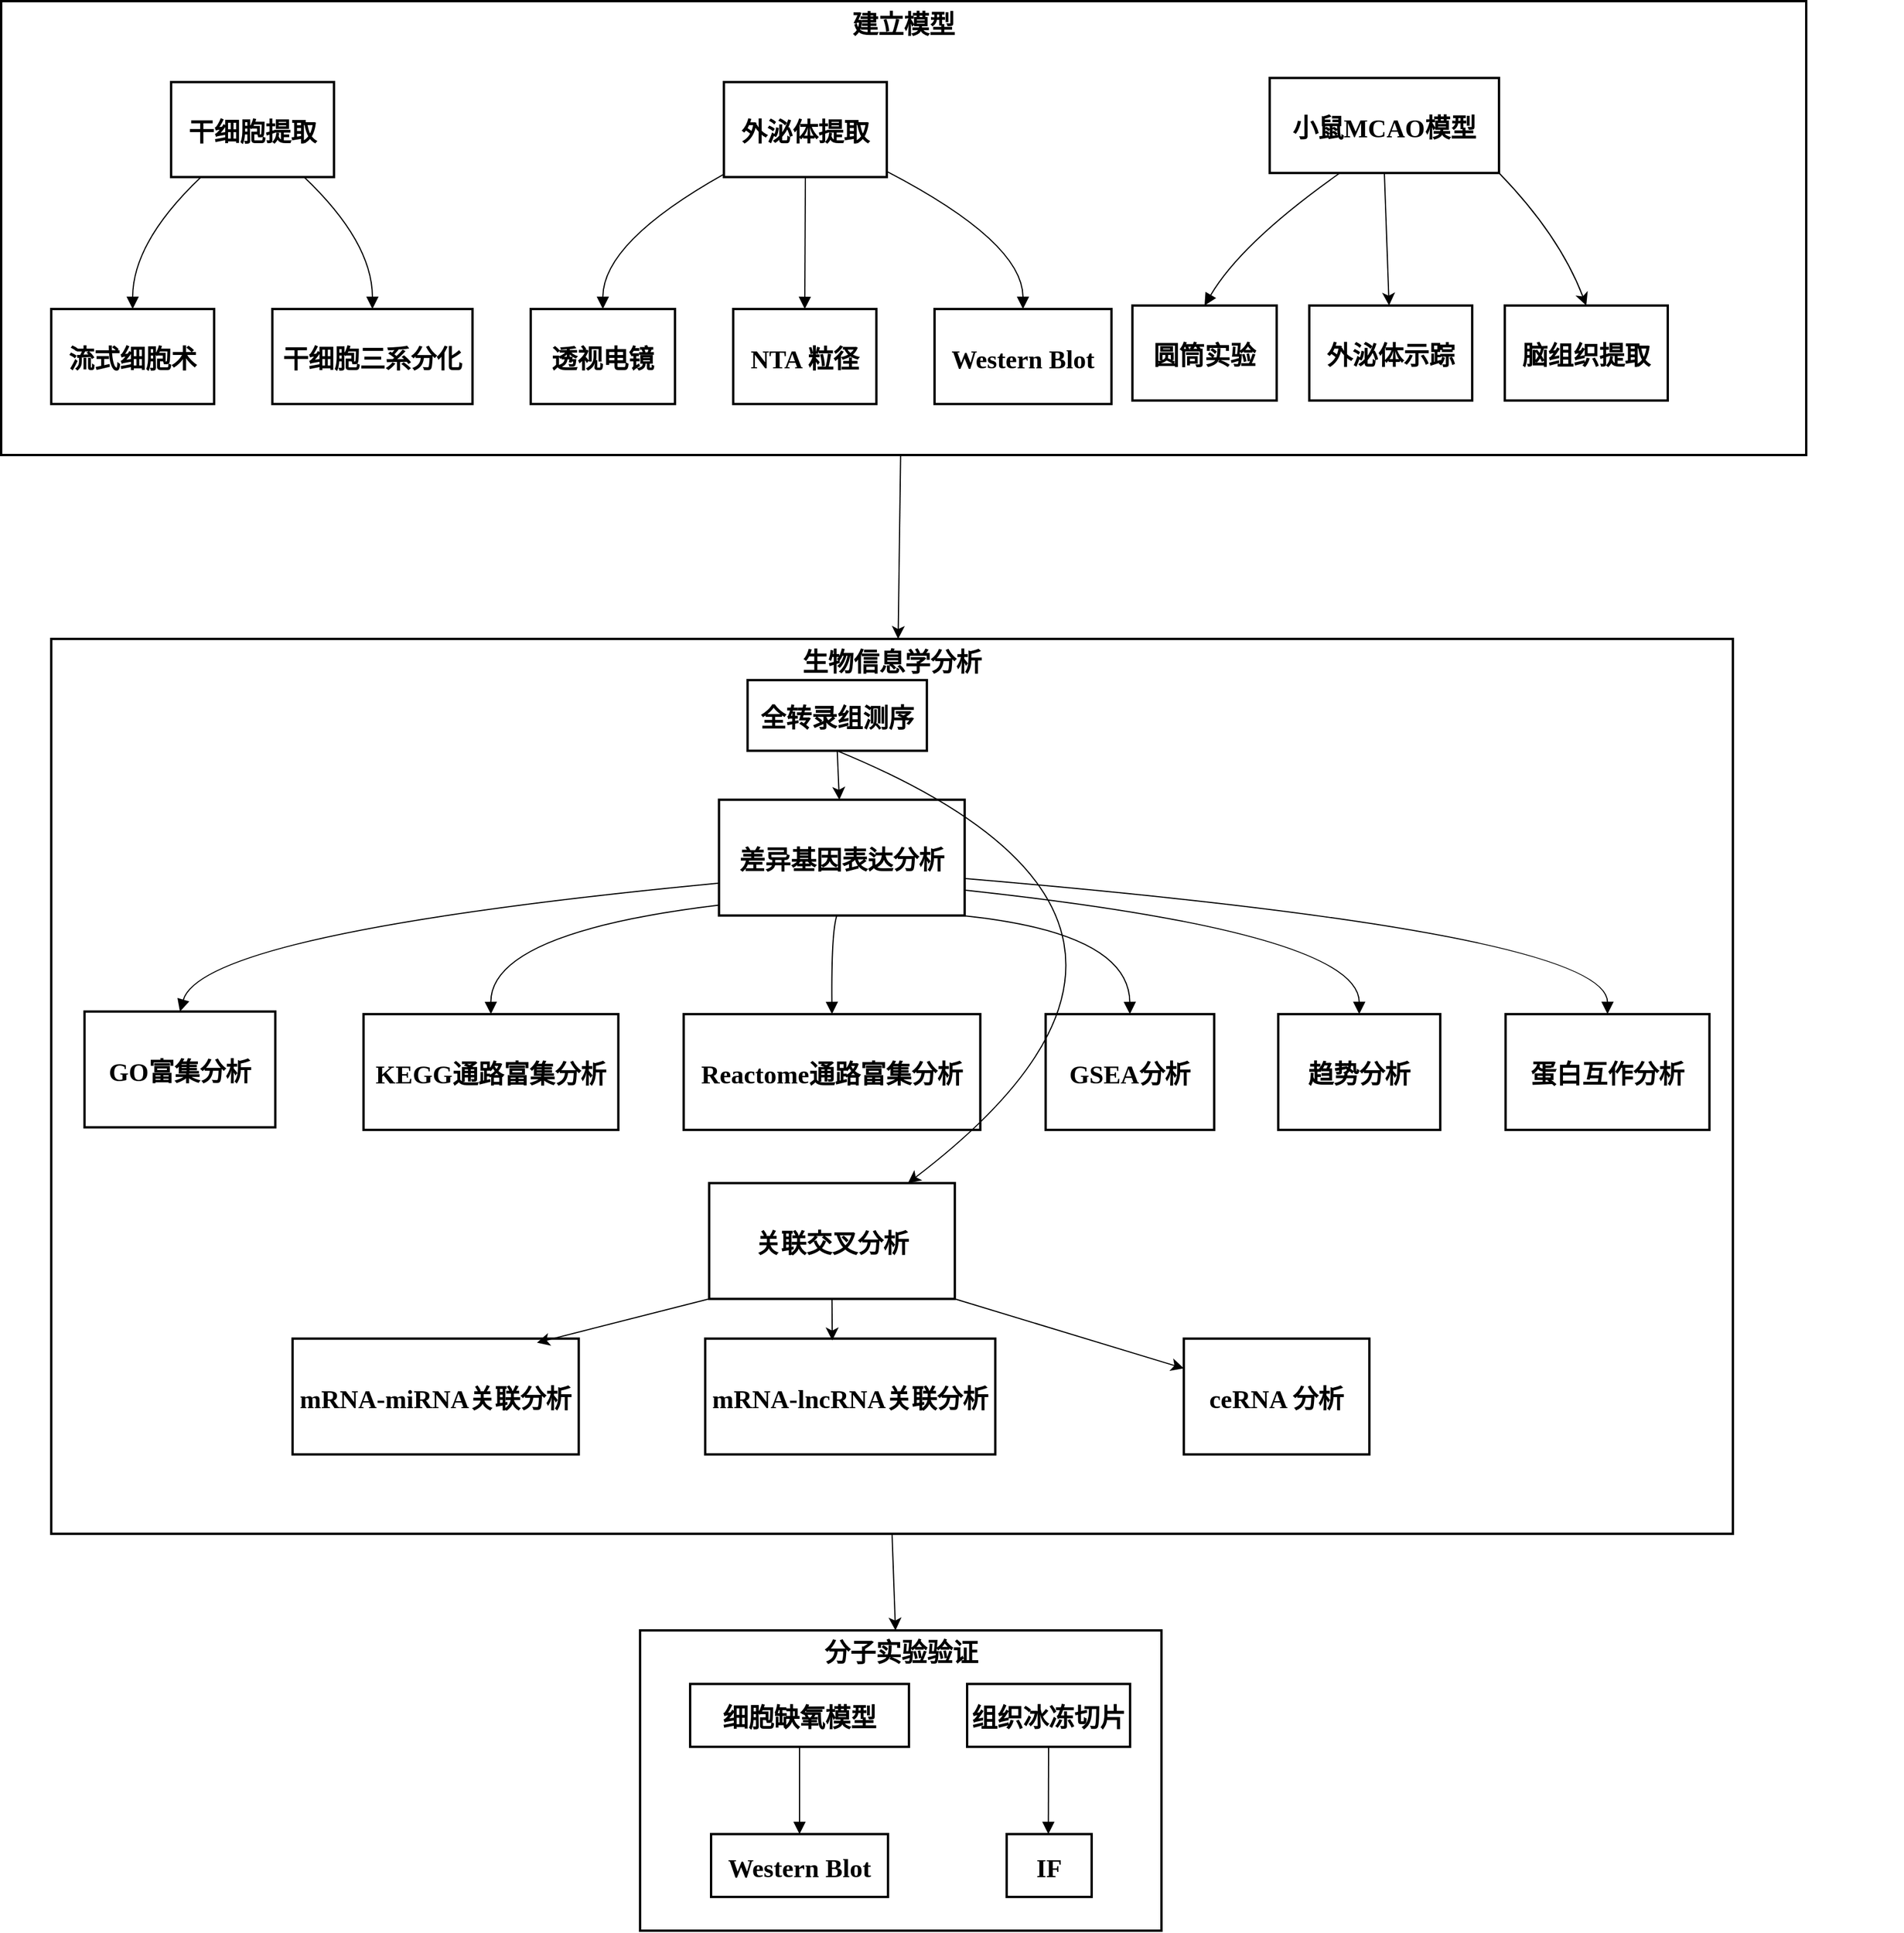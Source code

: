 <mxfile version="26.1.1">
  <diagram name="Page-1" id="F5ouORoxrRzBRyUPlKuT">
    <mxGraphModel dx="1096" dy="1670" grid="0" gridSize="10" guides="1" tooltips="1" connect="1" arrows="1" fold="1" page="0" pageScale="1" pageWidth="850" pageHeight="1100" math="0" shadow="0">
      <root>
        <mxCell id="0" />
        <mxCell id="1" parent="0" />
        <mxCell id="O1s_TTARKZEu_721vIBI-74" value="" style="group;fontFamily=Times New Roman;fontStyle=1;fontSize=22;" vertex="1" connectable="0" parent="1">
          <mxGeometry x="829" y="677" width="1591" height="775" as="geometry" />
        </mxCell>
        <mxCell id="O1s_TTARKZEu_721vIBI-8" value="生物信息学分析" style="strokeWidth=2;verticalAlign=top;container=0;fontFamily=Times New Roman;fontStyle=1;fontSize=22;" vertex="1" parent="O1s_TTARKZEu_721vIBI-74">
          <mxGeometry width="1445" height="769" as="geometry" />
        </mxCell>
        <mxCell id="O1s_TTARKZEu_721vIBI-9" value="差异基因表达分析" style="strokeWidth=2;fontFamily=Times New Roman;fontStyle=1;fontSize=22;" vertex="1" parent="O1s_TTARKZEu_721vIBI-74">
          <mxGeometry x="573.791" y="138.219" width="211.085" height="99.488" as="geometry" />
        </mxCell>
        <mxCell id="O1s_TTARKZEu_721vIBI-10" value="GO富集分析" style="strokeWidth=2;fontFamily=Times New Roman;fontStyle=1;fontSize=22;" vertex="1" parent="O1s_TTARKZEu_721vIBI-74">
          <mxGeometry x="28.637" y="320.216" width="163.928" height="99.488" as="geometry" />
        </mxCell>
        <mxCell id="O1s_TTARKZEu_721vIBI-11" value="KEGG通路富集分析" style="strokeWidth=2;fontFamily=Times New Roman;fontStyle=1;fontSize=22;" vertex="1" parent="O1s_TTARKZEu_721vIBI-74">
          <mxGeometry x="268.348" y="322.416" width="218.945" height="99.488" as="geometry" />
        </mxCell>
        <mxCell id="O1s_TTARKZEu_721vIBI-12" value="Reactome通路富集分析" style="strokeWidth=2;fontFamily=Times New Roman;fontStyle=1;fontSize=22;" vertex="1" parent="O1s_TTARKZEu_721vIBI-74">
          <mxGeometry x="543.433" y="322.416" width="254.874" height="99.488" as="geometry" />
        </mxCell>
        <mxCell id="O1s_TTARKZEu_721vIBI-13" value="GSEA分析" style="strokeWidth=2;fontFamily=Times New Roman;fontStyle=1;fontSize=22;" vertex="1" parent="O1s_TTARKZEu_721vIBI-74">
          <mxGeometry x="854.447" y="322.416" width="144.841" height="99.488" as="geometry" />
        </mxCell>
        <mxCell id="O1s_TTARKZEu_721vIBI-14" value="趋势分析" style="strokeWidth=2;fontFamily=Times New Roman;fontStyle=1;fontSize=22;" vertex="1" parent="O1s_TTARKZEu_721vIBI-74">
          <mxGeometry x="1054.304" y="322.416" width="139.227" height="99.488" as="geometry" />
        </mxCell>
        <mxCell id="O1s_TTARKZEu_721vIBI-15" value="蛋白互作分析" style="strokeWidth=2;fontFamily=Times New Roman;fontStyle=1;fontSize=22;" vertex="1" parent="O1s_TTARKZEu_721vIBI-74">
          <mxGeometry x="1249.67" y="322.416" width="175.156" height="99.488" as="geometry" />
        </mxCell>
        <mxCell id="O1s_TTARKZEu_721vIBI-16" value="mRNA-miRNA关联分析" style="strokeWidth=2;fontFamily=Times New Roman;fontStyle=1;fontSize=22;" vertex="1" parent="O1s_TTARKZEu_721vIBI-74">
          <mxGeometry x="207.392" y="601.264" width="245.892" height="99.488" as="geometry" />
        </mxCell>
        <mxCell id="O1s_TTARKZEu_721vIBI-17" value="mRNA-lncRNA关联分析" style="strokeWidth=2;fontFamily=Times New Roman;fontStyle=1;fontSize=22;" vertex="1" parent="O1s_TTARKZEu_721vIBI-74">
          <mxGeometry x="561.938" y="601.264" width="249.26" height="99.488" as="geometry" />
        </mxCell>
        <mxCell id="O1s_TTARKZEu_721vIBI-18" value="ceRNA 分析" style="strokeWidth=2;fontFamily=Times New Roman;fontStyle=1;fontSize=22;" vertex="1" parent="O1s_TTARKZEu_721vIBI-74">
          <mxGeometry x="973.191" y="601.269" width="159.437" height="99.488" as="geometry" />
        </mxCell>
        <mxCell id="O1s_TTARKZEu_721vIBI-19" value="" style="curved=1;startArrow=none;endArrow=block;exitX=0;exitY=0.72;entryX=0.5;entryY=-0.01;rounded=0;fontSize=22;startSize=8;endSize=8;fontFamily=Times New Roman;fontStyle=1" edge="1" parent="O1s_TTARKZEu_721vIBI-74" source="O1s_TTARKZEu_721vIBI-9" target="O1s_TTARKZEu_721vIBI-10">
          <mxGeometry relative="1" as="geometry">
            <Array as="points">
              <mxPoint x="130.244" y="252.406" />
            </Array>
          </mxGeometry>
        </mxCell>
        <mxCell id="O1s_TTARKZEu_721vIBI-20" value="" style="curved=1;startArrow=none;endArrow=block;exitX=0;exitY=0.91;entryX=0.5;entryY=-0.01;rounded=0;fontSize=22;startSize=8;endSize=8;fontFamily=Times New Roman;fontStyle=1" edge="1" parent="O1s_TTARKZEu_721vIBI-74" source="O1s_TTARKZEu_721vIBI-9" target="O1s_TTARKZEu_721vIBI-11">
          <mxGeometry relative="1" as="geometry">
            <Array as="points">
              <mxPoint x="377.259" y="252.406" />
            </Array>
          </mxGeometry>
        </mxCell>
        <mxCell id="O1s_TTARKZEu_721vIBI-21" value="" style="curved=1;startArrow=none;endArrow=block;exitX=0.48;exitY=0.99;entryX=0.5;entryY=-0.01;rounded=0;fontSize=22;startSize=8;endSize=8;fontFamily=Times New Roman;fontStyle=1" edge="1" parent="O1s_TTARKZEu_721vIBI-74" source="O1s_TTARKZEu_721vIBI-9" target="O1s_TTARKZEu_721vIBI-12">
          <mxGeometry relative="1" as="geometry">
            <Array as="points">
              <mxPoint x="670.308" y="252.406" />
            </Array>
          </mxGeometry>
        </mxCell>
        <mxCell id="O1s_TTARKZEu_721vIBI-22" value="" style="curved=1;startArrow=none;endArrow=block;exitX=0.98;exitY=0.99;entryX=0.5;entryY=-0.01;rounded=0;fontSize=22;startSize=8;endSize=8;fontFamily=Times New Roman;fontStyle=1" edge="1" parent="O1s_TTARKZEu_721vIBI-74" source="O1s_TTARKZEu_721vIBI-9" target="O1s_TTARKZEu_721vIBI-13">
          <mxGeometry relative="1" as="geometry">
            <Array as="points">
              <mxPoint x="926.306" y="252.406" />
            </Array>
          </mxGeometry>
        </mxCell>
        <mxCell id="O1s_TTARKZEu_721vIBI-23" value="" style="curved=1;startArrow=none;endArrow=block;exitX=1;exitY=0.78;entryX=0.5;entryY=-0.01;rounded=0;fontSize=22;startSize=8;endSize=8;fontFamily=Times New Roman;fontStyle=1" edge="1" parent="O1s_TTARKZEu_721vIBI-74" source="O1s_TTARKZEu_721vIBI-9" target="O1s_TTARKZEu_721vIBI-14">
          <mxGeometry relative="1" as="geometry">
            <Array as="points">
              <mxPoint x="1123.917" y="252.406" />
            </Array>
          </mxGeometry>
        </mxCell>
        <mxCell id="O1s_TTARKZEu_721vIBI-24" value="" style="curved=1;startArrow=none;endArrow=block;exitX=1;exitY=0.68;entryX=0.5;entryY=-0.01;rounded=0;fontSize=22;startSize=8;endSize=8;fontFamily=Times New Roman;fontStyle=1" edge="1" parent="O1s_TTARKZEu_721vIBI-74" source="O1s_TTARKZEu_721vIBI-9" target="O1s_TTARKZEu_721vIBI-15">
          <mxGeometry relative="1" as="geometry">
            <Array as="points">
              <mxPoint x="1337.248" y="252.406" />
            </Array>
          </mxGeometry>
        </mxCell>
        <mxCell id="O1s_TTARKZEu_721vIBI-69" style="edgeStyle=none;curved=1;rounded=0;orthogonalLoop=1;jettySize=auto;html=1;exitX=0.5;exitY=1;exitDx=0;exitDy=0;fontSize=22;startSize=8;endSize=8;fontFamily=Times New Roman;fontStyle=1" edge="1" parent="O1s_TTARKZEu_721vIBI-74" source="O1s_TTARKZEu_721vIBI-39" target="O1s_TTARKZEu_721vIBI-9">
          <mxGeometry relative="1" as="geometry" />
        </mxCell>
        <mxCell id="O1s_TTARKZEu_721vIBI-71" style="edgeStyle=none;curved=1;rounded=0;orthogonalLoop=1;jettySize=auto;html=1;exitX=0.5;exitY=1;exitDx=0;exitDy=0;fontSize=22;startSize=8;endSize=8;fontFamily=Times New Roman;fontStyle=1" edge="1" parent="O1s_TTARKZEu_721vIBI-74" source="O1s_TTARKZEu_721vIBI-39" target="O1s_TTARKZEu_721vIBI-58">
          <mxGeometry relative="1" as="geometry">
            <Array as="points">
              <mxPoint x="1031.293" y="242.723" />
            </Array>
          </mxGeometry>
        </mxCell>
        <mxCell id="O1s_TTARKZEu_721vIBI-39" value="全转录组测序" style="strokeWidth=2;fontFamily=Times New Roman;fontStyle=1;fontSize=22;" vertex="1" parent="O1s_TTARKZEu_721vIBI-74">
          <mxGeometry x="598.338" y="35.397" width="154.063" height="60.754" as="geometry" />
        </mxCell>
        <mxCell id="O1s_TTARKZEu_721vIBI-67" style="edgeStyle=none;curved=1;rounded=0;orthogonalLoop=1;jettySize=auto;html=1;exitX=1;exitY=1;exitDx=0;exitDy=0;fontSize=22;startSize=8;endSize=8;fontFamily=Times New Roman;fontStyle=1" edge="1" parent="O1s_TTARKZEu_721vIBI-74" source="O1s_TTARKZEu_721vIBI-58" target="O1s_TTARKZEu_721vIBI-18">
          <mxGeometry relative="1" as="geometry" />
        </mxCell>
        <mxCell id="O1s_TTARKZEu_721vIBI-58" value="关联交叉分析" style="strokeWidth=2;fontFamily=Times New Roman;fontStyle=1;fontSize=22;" vertex="1" parent="O1s_TTARKZEu_721vIBI-74">
          <mxGeometry x="565.328" y="467.65" width="211.085" height="99.488" as="geometry" />
        </mxCell>
        <mxCell id="O1s_TTARKZEu_721vIBI-66" style="edgeStyle=none;curved=1;rounded=0;orthogonalLoop=1;jettySize=auto;html=1;exitX=0.5;exitY=1;exitDx=0;exitDy=0;entryX=0.438;entryY=0.015;entryDx=0;entryDy=0;entryPerimeter=0;fontSize=22;startSize=8;endSize=8;fontFamily=Times New Roman;fontStyle=1" edge="1" parent="O1s_TTARKZEu_721vIBI-74" source="O1s_TTARKZEu_721vIBI-58" target="O1s_TTARKZEu_721vIBI-17">
          <mxGeometry relative="1" as="geometry" />
        </mxCell>
        <mxCell id="O1s_TTARKZEu_721vIBI-68" style="edgeStyle=none;curved=1;rounded=0;orthogonalLoop=1;jettySize=auto;html=1;exitX=0;exitY=1;exitDx=0;exitDy=0;entryX=0.854;entryY=0.035;entryDx=0;entryDy=0;entryPerimeter=0;fontSize=22;startSize=8;endSize=8;fontFamily=Times New Roman;fontStyle=1" edge="1" parent="O1s_TTARKZEu_721vIBI-74" source="O1s_TTARKZEu_721vIBI-58" target="O1s_TTARKZEu_721vIBI-16">
          <mxGeometry relative="1" as="geometry" />
        </mxCell>
        <mxCell id="O1s_TTARKZEu_721vIBI-1" value="分子实验验证" style="strokeWidth=2;verticalAlign=top;fontFamily=Times New Roman;fontStyle=1;fontSize=22;html=1;" vertex="1" parent="1">
          <mxGeometry x="1335" y="1529" width="448" height="258" as="geometry" />
        </mxCell>
        <mxCell id="O1s_TTARKZEu_721vIBI-2" value="细胞缺氧模型" style="strokeWidth=2;fontFamily=Times New Roman;fontStyle=1;fontSize=22;" vertex="1" parent="O1s_TTARKZEu_721vIBI-1">
          <mxGeometry x="43" y="46" width="188" height="54" as="geometry" />
        </mxCell>
        <mxCell id="O1s_TTARKZEu_721vIBI-3" value="Western Blot" style="strokeWidth=2;fontFamily=Times New Roman;fontStyle=1;fontSize=22;" vertex="1" parent="O1s_TTARKZEu_721vIBI-1">
          <mxGeometry x="61" y="175" width="152" height="54" as="geometry" />
        </mxCell>
        <mxCell id="O1s_TTARKZEu_721vIBI-4" value="组织冰冻切片" style="strokeWidth=2;fontFamily=Times New Roman;fontStyle=1;fontSize=22;" vertex="1" parent="O1s_TTARKZEu_721vIBI-1">
          <mxGeometry x="281" y="46" width="140" height="54" as="geometry" />
        </mxCell>
        <mxCell id="O1s_TTARKZEu_721vIBI-5" value="IF" style="strokeWidth=2;fontFamily=Times New Roman;fontStyle=1;fontSize=22;" vertex="1" parent="O1s_TTARKZEu_721vIBI-1">
          <mxGeometry x="315" y="175" width="73" height="54" as="geometry" />
        </mxCell>
        <mxCell id="O1s_TTARKZEu_721vIBI-6" value="" style="curved=1;startArrow=none;endArrow=block;exitX=0.5;exitY=0.99;entryX=0.5;entryY=-0.01;rounded=0;fontSize=22;startSize=8;endSize=8;fontFamily=Times New Roman;fontStyle=1" edge="1" parent="O1s_TTARKZEu_721vIBI-1" source="O1s_TTARKZEu_721vIBI-2" target="O1s_TTARKZEu_721vIBI-3">
          <mxGeometry relative="1" as="geometry">
            <Array as="points" />
          </mxGeometry>
        </mxCell>
        <mxCell id="O1s_TTARKZEu_721vIBI-7" value="" style="curved=1;startArrow=none;endArrow=block;exitX=0.5;exitY=0.99;entryX=0.49;entryY=-0.01;rounded=0;fontSize=22;startSize=8;endSize=8;fontFamily=Times New Roman;fontStyle=1" edge="1" parent="O1s_TTARKZEu_721vIBI-1" source="O1s_TTARKZEu_721vIBI-4" target="O1s_TTARKZEu_721vIBI-5">
          <mxGeometry relative="1" as="geometry">
            <Array as="points" />
          </mxGeometry>
        </mxCell>
        <mxCell id="O1s_TTARKZEu_721vIBI-57" style="edgeStyle=none;curved=1;rounded=0;orthogonalLoop=1;jettySize=auto;html=1;exitX=0.5;exitY=1;exitDx=0;exitDy=0;fontSize=22;startSize=8;endSize=8;fontFamily=Times New Roman;fontStyle=1" edge="1" parent="1" source="O1s_TTARKZEu_721vIBI-8" target="O1s_TTARKZEu_721vIBI-1">
          <mxGeometry relative="1" as="geometry" />
        </mxCell>
        <mxCell id="O1s_TTARKZEu_721vIBI-56" style="edgeStyle=none;curved=1;rounded=0;orthogonalLoop=1;jettySize=auto;html=1;fontSize=22;startSize=8;endSize=8;fontFamily=Times New Roman;fontStyle=1" edge="1" parent="1" source="O1s_TTARKZEu_721vIBI-28" target="O1s_TTARKZEu_721vIBI-8">
          <mxGeometry relative="1" as="geometry" />
        </mxCell>
        <mxCell id="O1s_TTARKZEu_721vIBI-28" value="建立模型" style="strokeWidth=2;verticalAlign=top;fontFamily=Times New Roman;fontStyle=1;fontSize=22;" vertex="1" parent="1">
          <mxGeometry x="786" y="129" width="1551" height="390" as="geometry" />
        </mxCell>
        <mxCell id="O1s_TTARKZEu_721vIBI-29" value="干细胞提取" style="strokeWidth=2;fontFamily=Times New Roman;fontStyle=1;fontSize=22;" vertex="1" parent="O1s_TTARKZEu_721vIBI-28">
          <mxGeometry x="146" y="69.535" width="140" height="81.628" as="geometry" />
        </mxCell>
        <mxCell id="O1s_TTARKZEu_721vIBI-30" value="流式细胞术" style="strokeWidth=2;fontFamily=Times New Roman;fontStyle=1;fontSize=22;" vertex="1" parent="O1s_TTARKZEu_721vIBI-28">
          <mxGeometry x="43" y="264.535" width="140" height="81.628" as="geometry" />
        </mxCell>
        <mxCell id="O1s_TTARKZEu_721vIBI-31" value="干细胞三系分化" style="strokeWidth=2;fontFamily=Times New Roman;fontStyle=1;fontSize=22;" vertex="1" parent="O1s_TTARKZEu_721vIBI-28">
          <mxGeometry x="233" y="264.535" width="172" height="81.628" as="geometry" />
        </mxCell>
        <mxCell id="O1s_TTARKZEu_721vIBI-32" value="外泌体提取" style="strokeWidth=2;fontFamily=Times New Roman;fontStyle=1;fontSize=22;" vertex="1" parent="O1s_TTARKZEu_721vIBI-28">
          <mxGeometry x="621" y="69.535" width="140" height="81.628" as="geometry" />
        </mxCell>
        <mxCell id="O1s_TTARKZEu_721vIBI-33" value="透视电镜" style="strokeWidth=2;fontFamily=Times New Roman;fontStyle=1;fontSize=22;" vertex="1" parent="O1s_TTARKZEu_721vIBI-28">
          <mxGeometry x="455" y="264.535" width="124" height="81.628" as="geometry" />
        </mxCell>
        <mxCell id="O1s_TTARKZEu_721vIBI-34" value="NTA 粒径" style="strokeWidth=2;fontFamily=Times New Roman;fontStyle=1;fontSize=22;" vertex="1" parent="O1s_TTARKZEu_721vIBI-28">
          <mxGeometry x="629" y="264.535" width="123" height="81.628" as="geometry" />
        </mxCell>
        <mxCell id="O1s_TTARKZEu_721vIBI-35" value="Western Blot" style="strokeWidth=2;fontFamily=Times New Roman;fontStyle=1;fontSize=22;" vertex="1" parent="O1s_TTARKZEu_721vIBI-28">
          <mxGeometry x="802" y="264.535" width="152" height="81.628" as="geometry" />
        </mxCell>
        <mxCell id="O1s_TTARKZEu_721vIBI-54" style="edgeStyle=none;curved=1;rounded=0;orthogonalLoop=1;jettySize=auto;html=1;exitX=1;exitY=1;exitDx=0;exitDy=0;entryX=0.5;entryY=0;entryDx=0;entryDy=0;fontSize=22;startSize=8;endSize=8;fontFamily=Times New Roman;fontStyle=1" edge="1" parent="O1s_TTARKZEu_721vIBI-28" source="O1s_TTARKZEu_721vIBI-36" target="O1s_TTARKZEu_721vIBI-53">
          <mxGeometry relative="1" as="geometry">
            <Array as="points">
              <mxPoint x="1339" y="201.19" />
            </Array>
          </mxGeometry>
        </mxCell>
        <mxCell id="O1s_TTARKZEu_721vIBI-55" style="edgeStyle=none;curved=1;rounded=0;orthogonalLoop=1;jettySize=auto;html=1;exitX=0.5;exitY=1;exitDx=0;exitDy=0;fontSize=22;startSize=8;endSize=8;fontFamily=Times New Roman;fontStyle=1" edge="1" parent="O1s_TTARKZEu_721vIBI-28" source="O1s_TTARKZEu_721vIBI-36" target="O1s_TTARKZEu_721vIBI-38">
          <mxGeometry relative="1" as="geometry" />
        </mxCell>
        <mxCell id="O1s_TTARKZEu_721vIBI-36" value="小鼠MCAO模型" style="strokeWidth=2;fontFamily=Times New Roman;fontStyle=1;fontSize=22;" vertex="1" parent="O1s_TTARKZEu_721vIBI-28">
          <mxGeometry x="1090" y="66.005" width="197" height="81.628" as="geometry" />
        </mxCell>
        <mxCell id="O1s_TTARKZEu_721vIBI-37" value="圆筒实验" style="strokeWidth=2;fontFamily=Times New Roman;fontStyle=1;fontSize=22;" vertex="1" parent="O1s_TTARKZEu_721vIBI-28">
          <mxGeometry x="972" y="261.548" width="124" height="81.628" as="geometry" />
        </mxCell>
        <mxCell id="O1s_TTARKZEu_721vIBI-38" value="外泌体示踪" style="strokeWidth=2;fontFamily=Times New Roman;fontStyle=1;fontSize=22;" vertex="1" parent="O1s_TTARKZEu_721vIBI-28">
          <mxGeometry x="1124" y="261.548" width="140" height="81.628" as="geometry" />
        </mxCell>
        <mxCell id="O1s_TTARKZEu_721vIBI-40" value="" style="curved=1;startArrow=none;endArrow=block;exitX=0.19;exitY=0.99;entryX=0.5;entryY=-0.01;rounded=0;fontSize=22;startSize=8;endSize=8;fontFamily=Times New Roman;fontStyle=1" edge="1" parent="O1s_TTARKZEu_721vIBI-28" source="O1s_TTARKZEu_721vIBI-29" target="O1s_TTARKZEu_721vIBI-30">
          <mxGeometry relative="1" as="geometry">
            <Array as="points">
              <mxPoint x="113" y="207.093" />
            </Array>
          </mxGeometry>
        </mxCell>
        <mxCell id="O1s_TTARKZEu_721vIBI-41" value="" style="curved=1;startArrow=none;endArrow=block;exitX=0.81;exitY=0.99;entryX=0.5;entryY=-0.01;rounded=0;fontSize=22;startSize=8;endSize=8;fontFamily=Times New Roman;fontStyle=1" edge="1" parent="O1s_TTARKZEu_721vIBI-28" source="O1s_TTARKZEu_721vIBI-29" target="O1s_TTARKZEu_721vIBI-31">
          <mxGeometry relative="1" as="geometry">
            <Array as="points">
              <mxPoint x="319" y="207.093" />
            </Array>
          </mxGeometry>
        </mxCell>
        <mxCell id="O1s_TTARKZEu_721vIBI-42" value="" style="curved=1;startArrow=none;endArrow=block;exitX=0;exitY=0.97;entryX=0.5;entryY=-0.01;rounded=0;fontSize=22;startSize=8;endSize=8;fontFamily=Times New Roman;fontStyle=1" edge="1" parent="O1s_TTARKZEu_721vIBI-28" source="O1s_TTARKZEu_721vIBI-32" target="O1s_TTARKZEu_721vIBI-33">
          <mxGeometry relative="1" as="geometry">
            <Array as="points">
              <mxPoint x="517" y="207.093" />
            </Array>
          </mxGeometry>
        </mxCell>
        <mxCell id="O1s_TTARKZEu_721vIBI-43" value="" style="curved=1;startArrow=none;endArrow=block;exitX=0.5;exitY=0.99;entryX=0.5;entryY=-0.01;rounded=0;fontSize=22;startSize=8;endSize=8;fontFamily=Times New Roman;fontStyle=1" edge="1" parent="O1s_TTARKZEu_721vIBI-28" source="O1s_TTARKZEu_721vIBI-32" target="O1s_TTARKZEu_721vIBI-34">
          <mxGeometry relative="1" as="geometry">
            <Array as="points" />
          </mxGeometry>
        </mxCell>
        <mxCell id="O1s_TTARKZEu_721vIBI-44" value="" style="curved=1;startArrow=none;endArrow=block;exitX=1;exitY=0.94;entryX=0.5;entryY=-0.01;rounded=0;fontSize=22;startSize=8;endSize=8;fontFamily=Times New Roman;fontStyle=1" edge="1" parent="O1s_TTARKZEu_721vIBI-28" source="O1s_TTARKZEu_721vIBI-32" target="O1s_TTARKZEu_721vIBI-35">
          <mxGeometry relative="1" as="geometry">
            <Array as="points">
              <mxPoint x="878" y="207.093" />
            </Array>
          </mxGeometry>
        </mxCell>
        <mxCell id="O1s_TTARKZEu_721vIBI-45" value="" style="curved=1;startArrow=none;endArrow=block;exitX=0.31;exitY=0.99;entryX=0.5;entryY=-0.01;rounded=0;fontSize=22;startSize=8;endSize=8;fontFamily=Times New Roman;fontStyle=1" edge="1" parent="O1s_TTARKZEu_721vIBI-28" source="O1s_TTARKZEu_721vIBI-36" target="O1s_TTARKZEu_721vIBI-37">
          <mxGeometry relative="1" as="geometry">
            <Array as="points">
              <mxPoint x="1066" y="207.093" />
            </Array>
          </mxGeometry>
        </mxCell>
        <mxCell id="O1s_TTARKZEu_721vIBI-53" value="脑组织提取" style="strokeWidth=2;fontFamily=Times New Roman;fontStyle=1;fontSize=22;" vertex="1" parent="O1s_TTARKZEu_721vIBI-28">
          <mxGeometry x="1292" y="261.548" width="140" height="81.628" as="geometry" />
        </mxCell>
      </root>
    </mxGraphModel>
  </diagram>
</mxfile>

